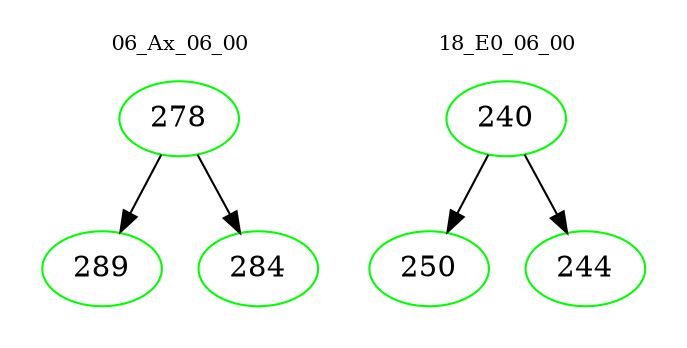 digraph{
subgraph cluster_0 {
color = white
label = "06_Ax_06_00";
fontsize=10;
T0_278 [label="278", color="green"]
T0_278 -> T0_289 [color="black"]
T0_289 [label="289", color="green"]
T0_278 -> T0_284 [color="black"]
T0_284 [label="284", color="green"]
}
subgraph cluster_1 {
color = white
label = "18_E0_06_00";
fontsize=10;
T1_240 [label="240", color="green"]
T1_240 -> T1_250 [color="black"]
T1_250 [label="250", color="green"]
T1_240 -> T1_244 [color="black"]
T1_244 [label="244", color="green"]
}
}
